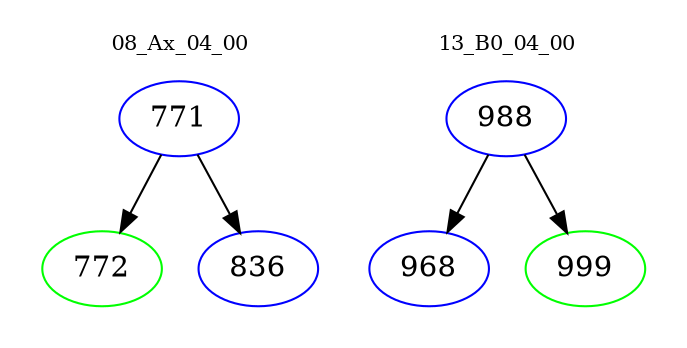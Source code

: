 digraph{
subgraph cluster_0 {
color = white
label = "08_Ax_04_00";
fontsize=10;
T0_771 [label="771", color="blue"]
T0_771 -> T0_772 [color="black"]
T0_772 [label="772", color="green"]
T0_771 -> T0_836 [color="black"]
T0_836 [label="836", color="blue"]
}
subgraph cluster_1 {
color = white
label = "13_B0_04_00";
fontsize=10;
T1_988 [label="988", color="blue"]
T1_988 -> T1_968 [color="black"]
T1_968 [label="968", color="blue"]
T1_988 -> T1_999 [color="black"]
T1_999 [label="999", color="green"]
}
}
